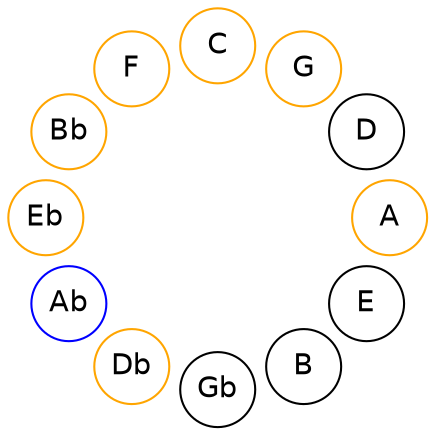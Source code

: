
graph {

layout = circo;
mindist = .1

node [shape = circle, fontname = Helvetica, margin = 0]
edge [style=invis]

subgraph 1 {
	E -- B -- Gb -- Db -- Ab -- Eb -- Bb -- F -- C -- G -- D -- A -- E
}

Db [color=orange];
Ab [color=blue];
Eb [color=orange];
Bb [color=orange];
F [color=orange];
C [color=orange];
G [color=orange];
A [color=orange];
}
